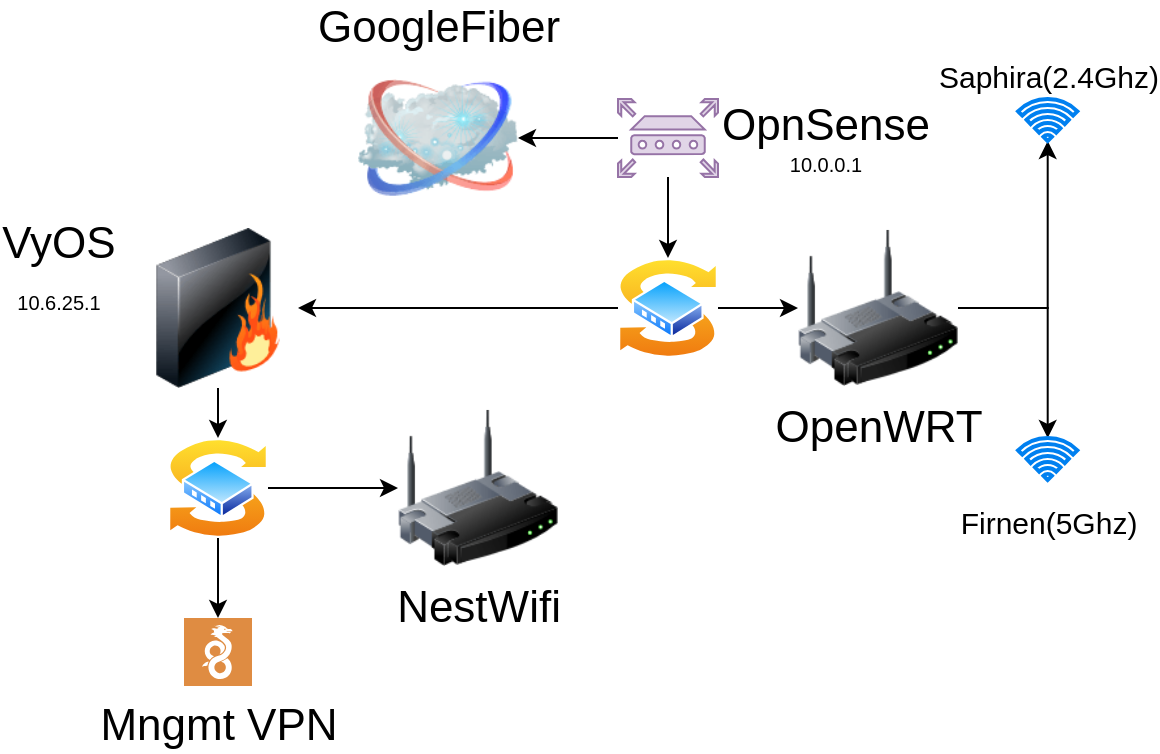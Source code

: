 <mxfile version="14.8.2" type="github">
  <diagram name="Page-1" id="55a83fd1-7818-8e21-69c5-c3457e3827bb">
    <mxGraphModel dx="946" dy="612" grid="1" gridSize="10" guides="1" tooltips="1" connect="1" arrows="1" fold="1" page="1" pageScale="1" pageWidth="1100" pageHeight="850" background="none" math="0" shadow="0">
      <root>
        <mxCell id="0" />
        <mxCell id="1" parent="0" />
        <mxCell id="uYu8JDhBFFsHPAoW2Dka-38" value="" style="edgeStyle=orthogonalEdgeStyle;rounded=0;orthogonalLoop=1;jettySize=auto;html=1;fontSize=22;" edge="1" parent="1" source="uYu8JDhBFFsHPAoW2Dka-15" target="uYu8JDhBFFsHPAoW2Dka-37">
          <mxGeometry relative="1" as="geometry" />
        </mxCell>
        <mxCell id="uYu8JDhBFFsHPAoW2Dka-40" value="" style="edgeStyle=orthogonalEdgeStyle;rounded=0;orthogonalLoop=1;jettySize=auto;html=1;fontSize=22;" edge="1" parent="1" source="uYu8JDhBFFsHPAoW2Dka-15" target="uYu8JDhBFFsHPAoW2Dka-39">
          <mxGeometry relative="1" as="geometry" />
        </mxCell>
        <mxCell id="uYu8JDhBFFsHPAoW2Dka-15" value="OpenWRT" style="image;html=1;image=img/lib/clip_art/networking/Wireless_Router_128x128.png;noLabel=0;direction=east;labelPosition=center;verticalLabelPosition=bottom;align=center;verticalAlign=top;fontSize=22;" vertex="1" parent="1">
          <mxGeometry x="690" y="125" width="80" height="80" as="geometry" />
        </mxCell>
        <mxCell id="69ecfefc5c41e42c-2" value="&lt;div&gt;GoogleFiber&lt;/div&gt;" style="image;html=1;labelBackgroundColor=#ffffff;image=img/lib/clip_art/networking/Cloud_128x128.png;rounded=1;shadow=0;comic=0;strokeWidth=2;fontSize=22;labelPosition=center;verticalLabelPosition=top;align=center;verticalAlign=bottom;" parent="1" vertex="1">
          <mxGeometry x="470" y="40" width="80" height="80" as="geometry" />
        </mxCell>
        <mxCell id="uYu8JDhBFFsHPAoW2Dka-14" value="" style="edgeStyle=orthogonalEdgeStyle;rounded=0;orthogonalLoop=1;jettySize=auto;html=1;" edge="1" parent="1" source="uYu8JDhBFFsHPAoW2Dka-11" target="uYu8JDhBFFsHPAoW2Dka-15">
          <mxGeometry relative="1" as="geometry">
            <mxPoint x="640" y="265" as="targetPoint" />
          </mxGeometry>
        </mxCell>
        <mxCell id="uYu8JDhBFFsHPAoW2Dka-26" value="" style="edgeStyle=orthogonalEdgeStyle;rounded=0;orthogonalLoop=1;jettySize=auto;html=1;fontSize=22;" edge="1" parent="1" source="uYu8JDhBFFsHPAoW2Dka-11" target="uYu8JDhBFFsHPAoW2Dka-24">
          <mxGeometry relative="1" as="geometry" />
        </mxCell>
        <mxCell id="uYu8JDhBFFsHPAoW2Dka-11" value="" style="aspect=fixed;perimeter=ellipsePerimeter;html=1;align=center;shadow=0;dashed=0;spacingTop=3;image;image=img/lib/active_directory/switch.svg;" vertex="1" parent="1">
          <mxGeometry x="600" y="140" width="50" height="50" as="geometry" />
        </mxCell>
        <mxCell id="uYu8JDhBFFsHPAoW2Dka-21" value="" style="edgeStyle=orthogonalEdgeStyle;rounded=0;orthogonalLoop=1;jettySize=auto;html=1;fontSize=22;" edge="1" parent="1" source="uYu8JDhBFFsHPAoW2Dka-20" target="uYu8JDhBFFsHPAoW2Dka-11">
          <mxGeometry relative="1" as="geometry" />
        </mxCell>
        <mxCell id="uYu8JDhBFFsHPAoW2Dka-23" value="" style="edgeStyle=orthogonalEdgeStyle;rounded=0;orthogonalLoop=1;jettySize=auto;html=1;fontSize=22;" edge="1" parent="1" source="uYu8JDhBFFsHPAoW2Dka-20" target="69ecfefc5c41e42c-2">
          <mxGeometry relative="1" as="geometry" />
        </mxCell>
        <mxCell id="uYu8JDhBFFsHPAoW2Dka-20" value="&lt;div&gt;OpnSense&lt;/div&gt;&lt;div style=&quot;font-size: 10px&quot; align=&quot;center&quot;&gt;10.0.0.1&lt;br&gt;&lt;/div&gt;" style="aspect=fixed;pointerEvents=1;shadow=0;dashed=0;html=1;strokeColor=#9673a6;labelPosition=right;verticalLabelPosition=middle;verticalAlign=middle;align=left;fillColor=#e1d5e7;shape=mxgraph.mscae.enterprise.router;fontSize=22;labelBackgroundColor=none;" vertex="1" parent="1">
          <mxGeometry x="600" y="60.5" width="50" height="39" as="geometry" />
        </mxCell>
        <mxCell id="uYu8JDhBFFsHPAoW2Dka-30" value="" style="edgeStyle=orthogonalEdgeStyle;rounded=0;orthogonalLoop=1;jettySize=auto;html=1;fontSize=22;" edge="1" parent="1" source="uYu8JDhBFFsHPAoW2Dka-24" target="uYu8JDhBFFsHPAoW2Dka-29">
          <mxGeometry relative="1" as="geometry" />
        </mxCell>
        <mxCell id="uYu8JDhBFFsHPAoW2Dka-24" value="&lt;div align=&quot;center&quot;&gt;VyOS&lt;font style=&quot;font-size: 10px&quot;&gt;&lt;br&gt;&lt;/font&gt;&lt;/div&gt;&lt;div align=&quot;center&quot;&gt;&lt;font style=&quot;font-size: 10px&quot;&gt;10.6.25.1&lt;/font&gt;&lt;/div&gt;&lt;div style=&quot;font-size: 10px&quot; align=&quot;center&quot;&gt;&lt;br&gt;&lt;/div&gt;&lt;div align=&quot;center&quot;&gt;&lt;br&gt;&lt;/div&gt;" style="image;html=1;image=img/lib/clip_art/networking/Firewall_128x128.png;labelBackgroundColor=none;fontSize=22;labelPosition=left;verticalLabelPosition=middle;align=center;verticalAlign=middle;" vertex="1" parent="1">
          <mxGeometry x="360" y="125" width="80" height="80" as="geometry" />
        </mxCell>
        <mxCell id="uYu8JDhBFFsHPAoW2Dka-33" value="" style="edgeStyle=orthogonalEdgeStyle;rounded=0;orthogonalLoop=1;jettySize=auto;html=1;fontSize=22;" edge="1" parent="1" source="uYu8JDhBFFsHPAoW2Dka-29" target="uYu8JDhBFFsHPAoW2Dka-32">
          <mxGeometry relative="1" as="geometry" />
        </mxCell>
        <mxCell id="uYu8JDhBFFsHPAoW2Dka-36" value="" style="edgeStyle=orthogonalEdgeStyle;rounded=0;orthogonalLoop=1;jettySize=auto;html=1;fontSize=22;" edge="1" parent="1" source="uYu8JDhBFFsHPAoW2Dka-29" target="uYu8JDhBFFsHPAoW2Dka-34">
          <mxGeometry relative="1" as="geometry" />
        </mxCell>
        <mxCell id="uYu8JDhBFFsHPAoW2Dka-29" value="" style="aspect=fixed;perimeter=ellipsePerimeter;html=1;align=center;shadow=0;dashed=0;spacingTop=3;image;image=img/lib/active_directory/switch.svg;labelBackgroundColor=none;fontSize=22;" vertex="1" parent="1">
          <mxGeometry x="375" y="230" width="50" height="50" as="geometry" />
        </mxCell>
        <mxCell id="uYu8JDhBFFsHPAoW2Dka-32" value="&lt;div&gt;NestWifi&lt;/div&gt;" style="image;html=1;image=img/lib/clip_art/networking/Wireless_Router_128x128.png;labelBackgroundColor=none;fontSize=22;" vertex="1" parent="1">
          <mxGeometry x="490" y="215" width="80" height="80" as="geometry" />
        </mxCell>
        <mxCell id="uYu8JDhBFFsHPAoW2Dka-34" value="&lt;div&gt;Mngmt VPN&lt;/div&gt;" style="pointerEvents=1;shadow=0;dashed=0;html=1;strokeColor=none;fillColor=#DF8C42;labelPosition=center;verticalLabelPosition=bottom;verticalAlign=top;align=center;outlineConnect=0;shape=mxgraph.veeam2.wireguard;labelBackgroundColor=none;fontSize=22;" vertex="1" parent="1">
          <mxGeometry x="383" y="320" width="34" height="34" as="geometry" />
        </mxCell>
        <mxCell id="uYu8JDhBFFsHPAoW2Dka-37" value="&lt;div style=&quot;font-size: 15px;&quot;&gt;Saphira(2.4Ghz)&lt;/div&gt;" style="html=1;verticalLabelPosition=top;align=center;labelBackgroundColor=#ffffff;verticalAlign=bottom;strokeWidth=2;strokeColor=#0080F0;shadow=0;dashed=0;shape=mxgraph.ios7.icons.wifi;pointerEvents=1;fontSize=15;labelPosition=center;" vertex="1" parent="1">
          <mxGeometry x="800" y="60.5" width="29.7" height="21" as="geometry" />
        </mxCell>
        <mxCell id="uYu8JDhBFFsHPAoW2Dka-39" value="&lt;font style=&quot;font-size: 15px&quot;&gt;Firnen(5Ghz)&lt;/font&gt;" style="html=1;verticalLabelPosition=bottom;align=center;labelBackgroundColor=#ffffff;verticalAlign=top;strokeWidth=2;strokeColor=#0080F0;shadow=0;dashed=0;shape=mxgraph.ios7.icons.wifi;pointerEvents=1;fontSize=22;" vertex="1" parent="1">
          <mxGeometry x="800" y="230" width="29.7" height="21" as="geometry" />
        </mxCell>
      </root>
    </mxGraphModel>
  </diagram>
</mxfile>
